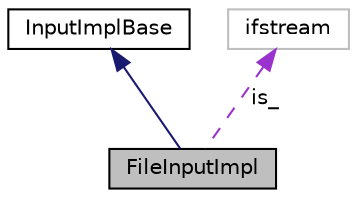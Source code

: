 digraph "FileInputImpl"
{
  edge [fontname="Helvetica",fontsize="10",labelfontname="Helvetica",labelfontsize="10"];
  node [fontname="Helvetica",fontsize="10",shape=record];
  Node2 [label="FileInputImpl",height=0.2,width=0.4,color="black", fillcolor="grey75", style="filled", fontcolor="black"];
  Node3 -> Node2 [dir="back",color="midnightblue",fontsize="10",style="solid",fontname="Helvetica"];
  Node3 [label="InputImplBase",height=0.2,width=0.4,color="black", fillcolor="white", style="filled",URL="$classkaldi_1_1InputImplBase.html"];
  Node4 -> Node2 [dir="back",color="darkorchid3",fontsize="10",style="dashed",label=" is_" ,fontname="Helvetica"];
  Node4 [label="ifstream",height=0.2,width=0.4,color="grey75", fillcolor="white", style="filled"];
}
